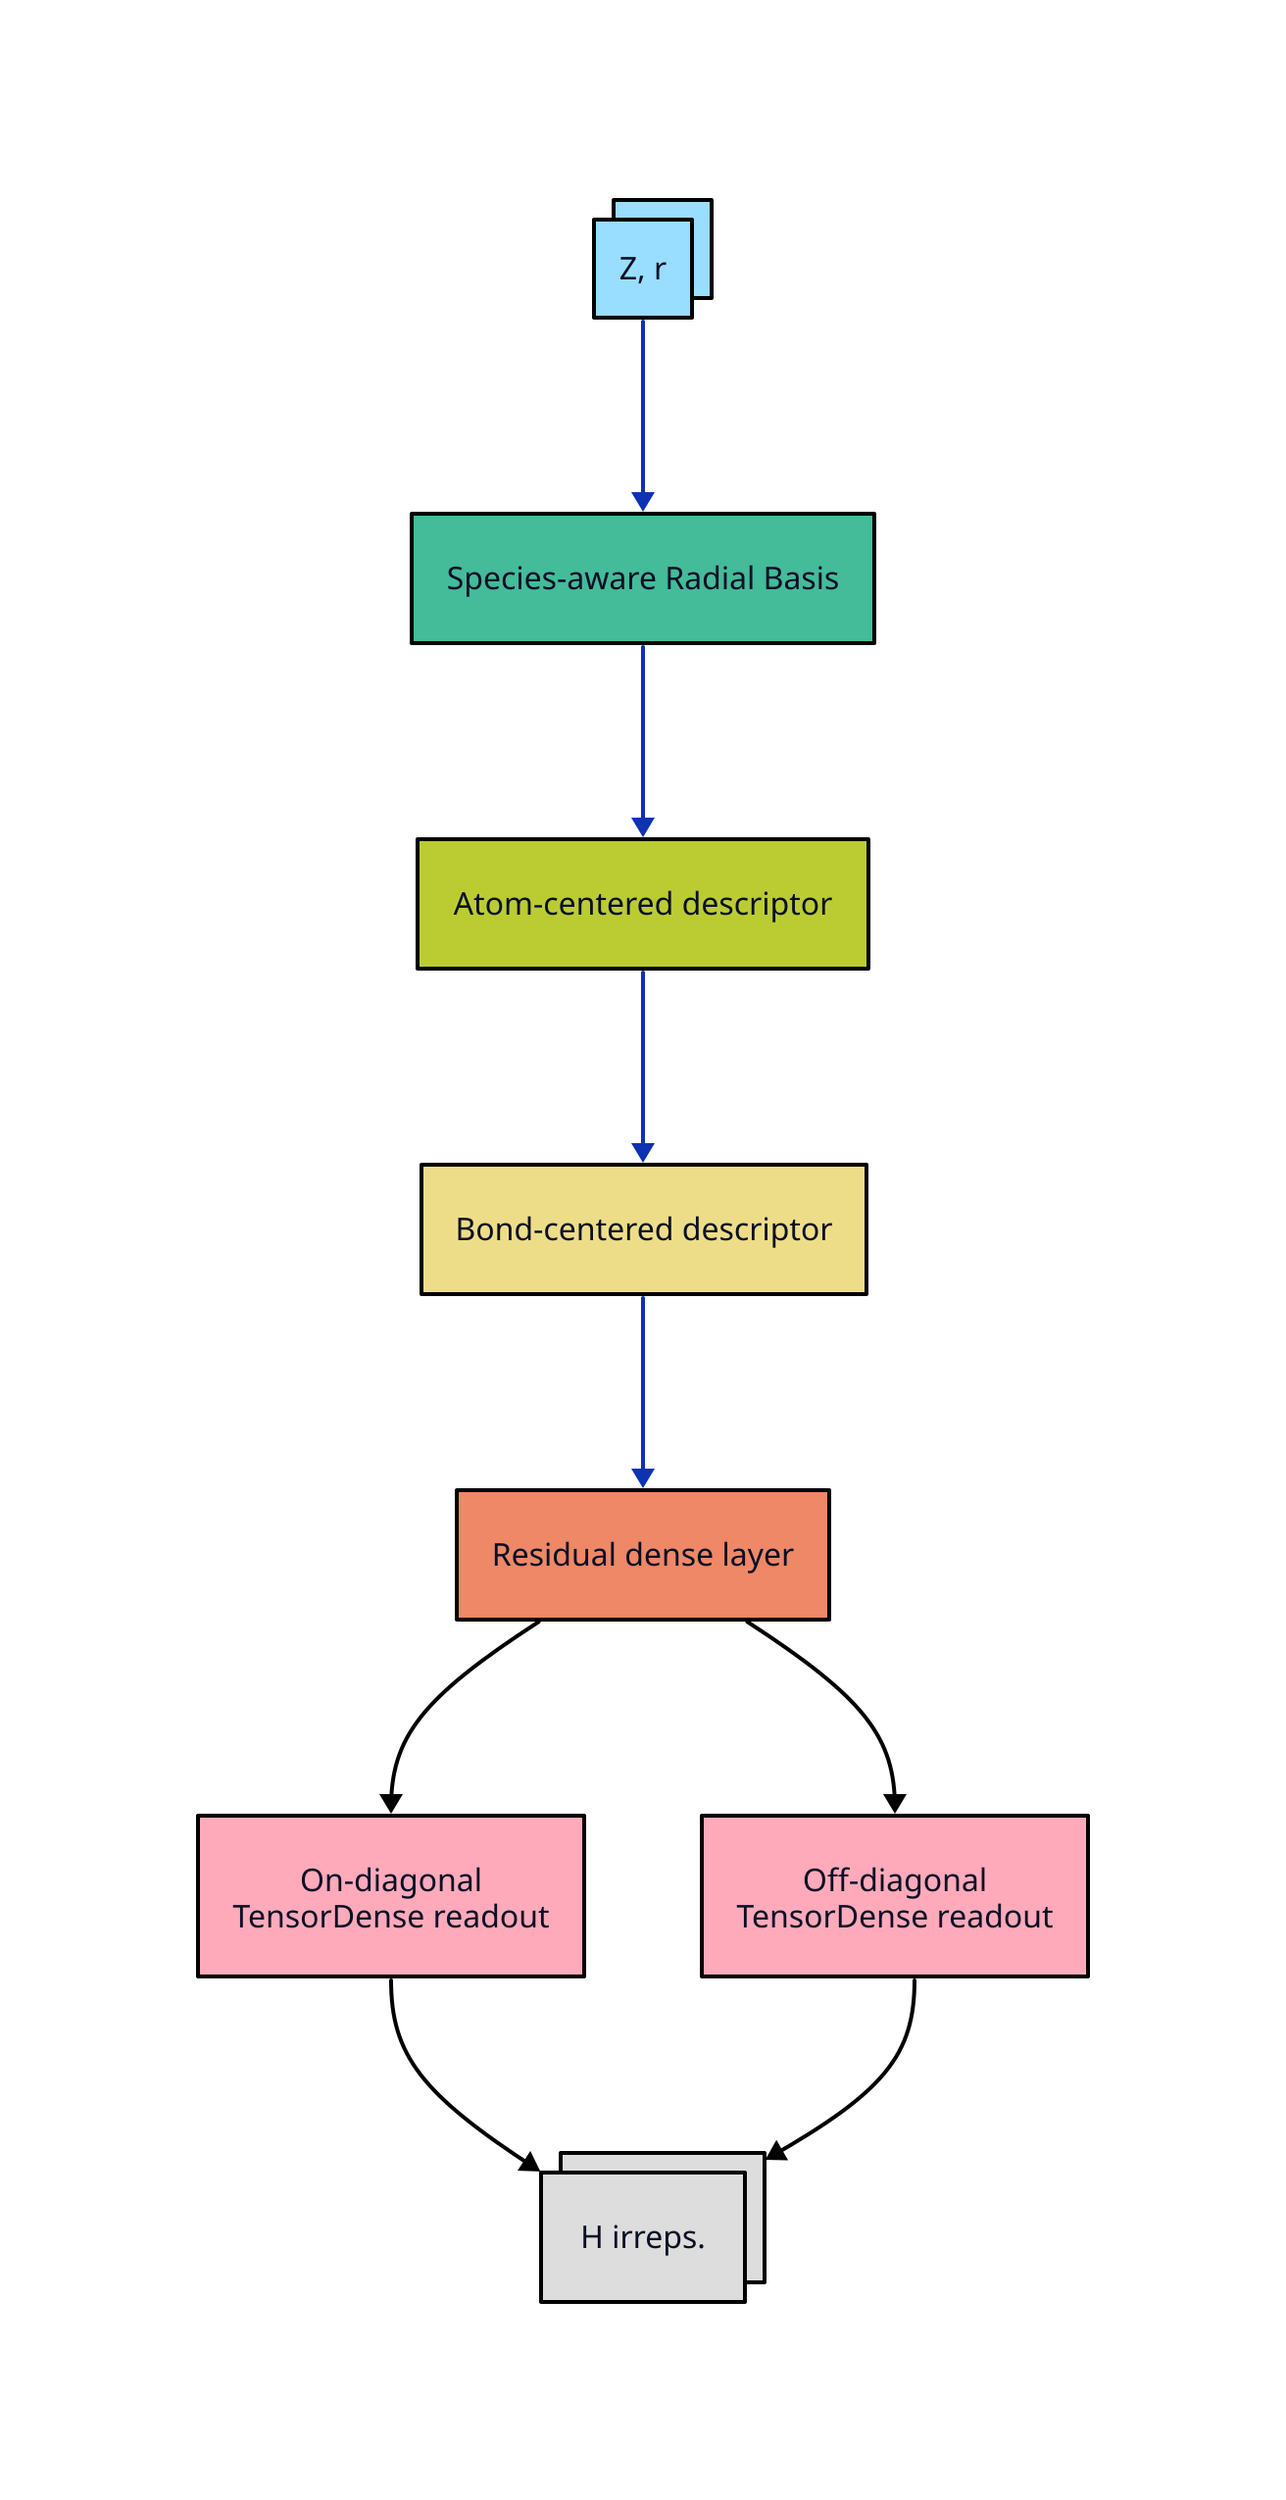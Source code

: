 vars: {
    d2-config: {
      layout-engine: elk
      theme-id: 200
    }
}

# ins: {equation: |latex 
#         Z_i, Z_j, r_{ij}|
# }
ins: Z, r
ins.class: input
sarb: Species-aware Radial Basis {class: sarb}
ac: Atom-centered descriptor {class: ac}
bc: Bond-centered descriptor {class: bc}
rd: Residual dense layer {class: rd}
ondro: On-diagonal \nTensorDense readout {class: ro}
offdro: Off-diagonal \nTensorDense readout {class: ro}
outs: H irreps. {class: outs}
# sarb.class: sarb

ins -> sarb -> ac -> bc -> rd 
rd -> ondro -> outs: {style: {stroke: "#000000"}}
rd -> offdro -> outs: {style: {stroke: "#000000"}}
# sarb -> ac: {style: {stroke: "#000000"}}
# ac -> bc: {style: {stroke: "#000000"}}
# bc -> rd



classes: {
    empty: {
            label: ""
            width: 50
            height: 50
            style: {
                fill: transparent
                stroke: transparent
            }
    }
    sarb: {
        style: {
            fill: "#44BB99"
            stroke: "#000000"
        }
    }
    ac: {
        style: {
            fill: "#BBCC33"
            stroke: "#000000"
        }
    }
    bc: {
        style: {
            fill: "#EEDD88"
            stroke: "#000000"
        }
    }
    rd: {
        style: {
            fill: "#EE8866"
            stroke: "#000000"
        }
    }
    ro: {
        style: {
            fill: "#FFAABB"
            stroke: "#000000"
        }
    }
    outs: {
        style: {
            fill: "#DDDDDD"
            stroke: "#000000"
            multiple: true
        }
    }
    input : {
        # label: ""
        width: 50
        height: 50
        style: {
            fill: "#99DDFF"
            stroke: "#000000"
            multiple: true
        }
    }
}



# if colorset == 'light':
#     cset = namedtuple('Lcset',
#                     'light_blue orange    light_yellow pink    light_cyan 
#                      mint      pear       olive      pale_grey black')
#         return cset('#77AADD', '#EE8866', '#EEDD88', '#FFAABB', '#99DDFF',
#                     '#44BB99', '#BBCC33', '#AAAA00', '#DDDDDD', '#000000')

# if colorset == 'bright':
#         cset = namedtuple('Bcset',
#                     'blue      red        green      yellow     cyan
#                     purple     grey       black')
#         return cset('#4477AA', '#EE6677', '#228833', '#CCBB44', '#66CCEE',
#                     '#AA3377', '#BBBBBB', '#000000')
